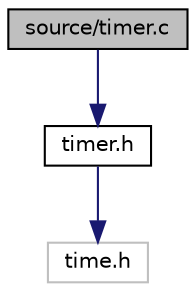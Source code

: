 digraph "source/timer.c"
{
  edge [fontname="Helvetica",fontsize="10",labelfontname="Helvetica",labelfontsize="10"];
  node [fontname="Helvetica",fontsize="10",shape=record];
  Node0 [label="source/timer.c",height=0.2,width=0.4,color="black", fillcolor="grey75", style="filled", fontcolor="black"];
  Node0 -> Node1 [color="midnightblue",fontsize="10",style="solid",fontname="Helvetica"];
  Node1 [label="timer.h",height=0.2,width=0.4,color="black", fillcolor="white", style="filled",URL="$timer_8h.html",tooltip="The Timer module. A library containing functions regarding the timer. "];
  Node1 -> Node2 [color="midnightblue",fontsize="10",style="solid",fontname="Helvetica"];
  Node2 [label="time.h",height=0.2,width=0.4,color="grey75", fillcolor="white", style="filled"];
}
